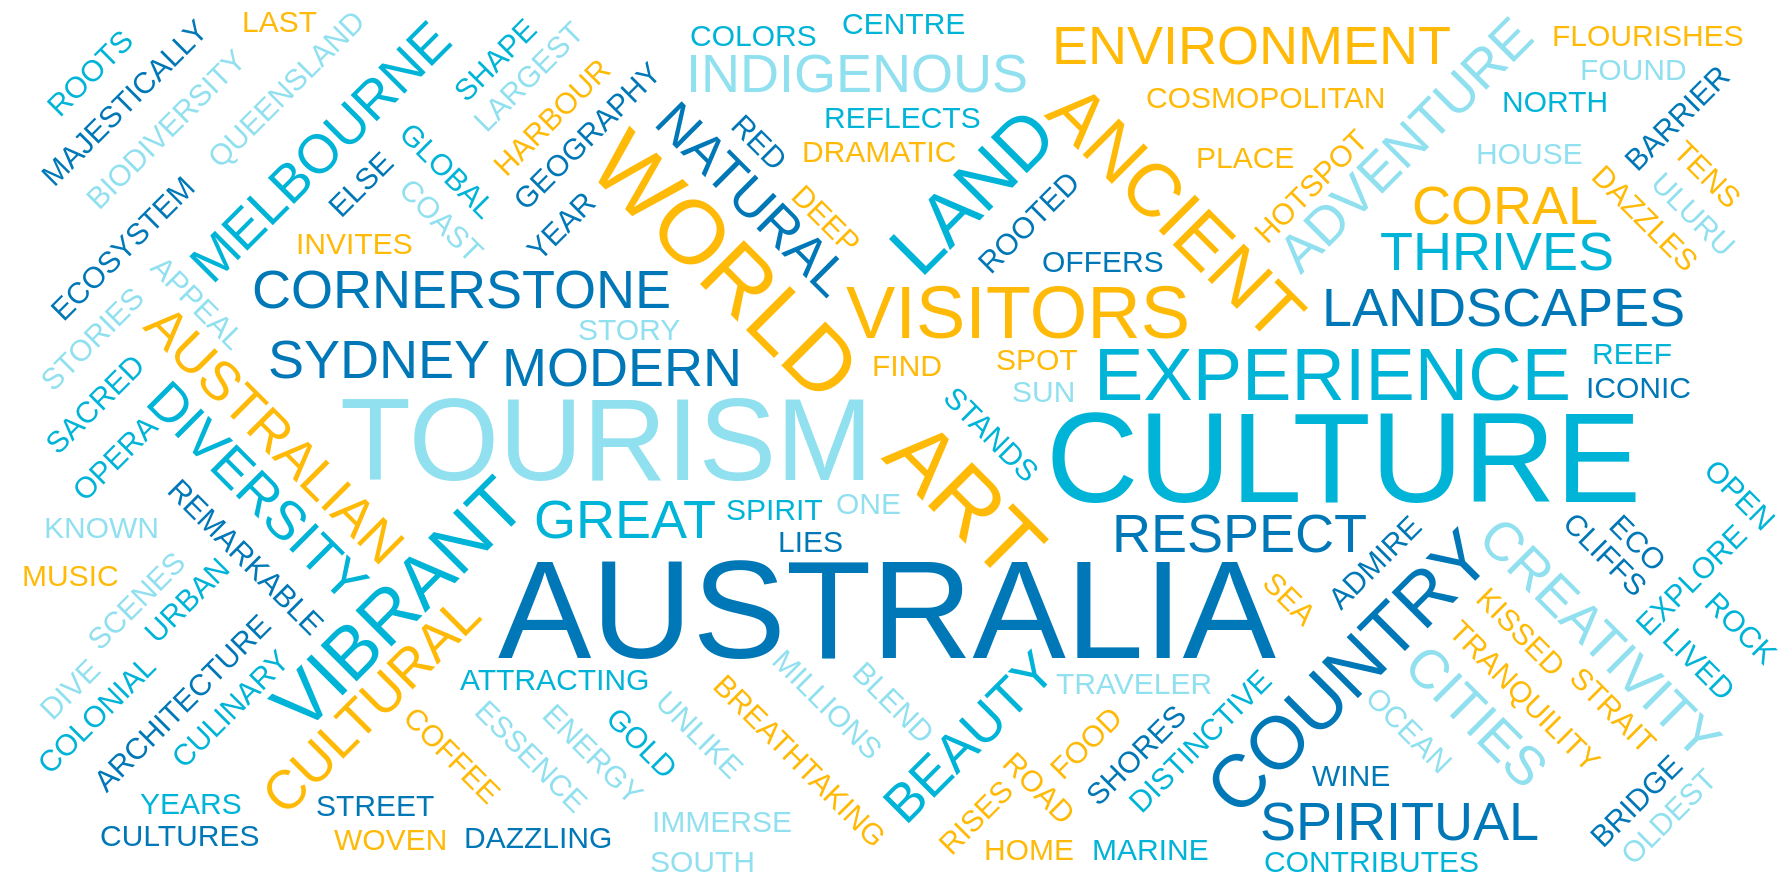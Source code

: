 {
  "$schema": "https://vega.github.io/schema/vega/v6.json",
  "description": "Word cloud summarising key themes in Australian tourism content. Larger words appear more frequently across articles, guides and reviews. Welcome to Australia — explore cities, coastlines and the outback!",
  "width": 800,
  "height": 400,
  "padding": 0,

  "data": [
    {
      "name": "table",
      "values": [
        "Australia stands as one of the world’s most remarkable destinations, attracting millions of visitors each year with its distinctive blend of breathtaking landscapes, vibrant cities, and deep-rooted culture. As a tourism hotspot, Australia offers an experience unlike any other — a place where modern urban energy meets ancient natural beauty, and where every traveler can find something to admire and explore. From the sun-kissed shores of the Gold Coast to the dramatic cliffs of the Great Ocean Road, Australia’s geography reflects both adventure and tranquility, making it a cornerstone of global tourism.",
        "The essence of Australian tourism lies in its diversity. Visitors can immerse themselves in the cosmopolitan culture of Sydney and Melbourne, cities known for their art, architecture, and culinary scenes. Sydney dazzles with the iconic Opera House and Harbour Bridge, while Melbourne thrives on creativity, coffee culture, and street art. Further north, Queensland invites tourists to experience the Great Barrier Reef — the world’s largest coral ecosystem — where marine biodiversity flourishes in dazzling colors beneath the sea. In the Red Centre, Uluru rises majestically, a sacred site of immense cultural and spiritual importance to Indigenous Australians. Every corner of the country contributes to a story of adventure, community, and respect for the land.",
        "Australian culture is a vibrant tapestry woven from Indigenous traditions, colonial heritage, and multicultural influences. The Aboriginal and Torres Strait Islander peoples — the world’s oldest continuous cultures — have lived in harmony with the land for tens of thousands of years. Their stories, art, and music continue to shape the nation’s identity and connect modern Australians to their ancient roots. Across the country, festivals and cultural celebrations showcase this diversity: from Dreamtime storytelling in the Northern Territory to the lively food and wine events of South Australia. Australia’s culture thrives on openness, creativity, and a welcoming spirit that extends to every visitor.",
        "Wildlife is another cornerstone of Australia’s tourism appeal. The country is home to some of the planet’s most unique and fascinating creatures — kangaroos, koalas, wombats, platypuses, and countless species found nowhere else. Nature lovers can spot dolphins off the coasts, dive among coral gardens, or witness the migration of whales along pristine shorelines. In its vast national parks — such as Kakadu, Daintree, and Cradle Mountain — the connection between culture and environment becomes clear: these are living landscapes that embody both ecological and spiritual significance.",
        "Beyond its natural beauty, Australia’s tourism industry embraces sustainability and innovation. Many destinations focus on eco-tourism, aiming to preserve fragile ecosystems while promoting education and respect for the environment. Whether exploring ancient rock art, tasting local cuisine, or meeting friendly locals in a coastal town, visitors are invited to experience not only the land but the vibrant culture that defines it. Australia welcomes the world with open arms, promising discovery, inspiration, and memories that last a lifetime."
      ],

      "transform": [
        {
          "type": "countpattern",
          "field": "data",
          "case": "upper",
          "pattern": "[\\w']{3,}",
          "stopwords": "(i|me|my|myself|we|us|our|ours|ourselves|you|your|yours|yourself|yourselves|he|him|his|himself|she|her|hers|herself|it|its|itself|they|them|their|theirs|themselves|what|which|who|whom|whose|this|that|these|those|am|is|are|was|were|be|been|being|have|has|had|having|do|does|did|doing|will|would|should|can|could|ought|i'm|you're|he's|she's|it's|we're|they're|i've|you've|we've|they've|i'd|you'd|he'd|she'd|we'd|they'd|i'll|you'll|he'll|she'll|we'll|they'll|isn't|aren't|wasn't|weren't|hasn't|haven't|hadn't|doesn't|don't|didn't|won't|wouldn't|shan't|shouldn't|can't|cannot|couldn't|mustn't|let's|that's|who's|what's|here's|there's|when's|where's|why's|how's|a|an|the|and|but|if|or|because|as|until|while|of|at|by|for|with|about|against|between|into|through|during|before|after|above|below|to|from|up|upon|down|in|out|on|off|over|under|again|further|then|once|here|there|when|where|why|how|all|any|both|each|few|more|most|other|some|such|no|nor|not|only|own|same|so|than|too|very|many|Australians|something|meets||says|said|shall|meet|guide|guides|travels|traveller|travelers|tourists|visit|visits|visiting|visited|destinations|discover|discovering|information|official|website|site|article|review|reviews|planner|planningseason|seasons|stay|stays|accommodation|accommodations|hotel|hotels|booking|every||making|bookings)"
        },
        {
          "type": "formula",
          "as": "angle",
          "expr": "[-45, 0, 45][~~(random() * 3)]"
        },
        {
          "type": "formula",
          "as": "weight",
          "expr": "(datum.text=='AUSTRALIA' || datum.text=='TOURISM') ? 1000 : 200"
        }
      ]
    }
  ],

  "scales": [
    {
      "name": "color",
      "type": "ordinal",
      "domain": { "data": "table", "field": "text" },
      "range": ["#0077b6", "#00b4d8", "#90e0ef", "#ffba08"]
    }
  ],

  "marks": [
    {
      "type": "text",
      "from": { "data": "table" },
      "encode": {
        "enter": {
          "text": { "field": "text" },
          "align": { "value": "center" },
          "baseline": { "value": "alphabetic" },
          "fill": { "scale": "color", "field": "text" }
        },
        "update": { "fillOpacity": { "value": 1 } },
        "hover": { "fillOpacity": { "value": 0.25 } }
      },
      "transform": [
        {
          "type": "wordcloud",
          "size": [900, 450],
          "text": { "field": "text" },
          "rotate": { "field": "datum.angle" },
          "font": "Helvetica Neue, Arial",
          "fontSize": { "field": "datum.count" },
          "fontWeight": { "field": "datum.weight" },
          "fontSizeRange": [15, 70],
          "padding": 1.25
        }
      ]
    }
  ]
}
